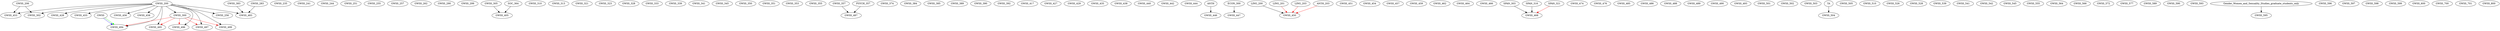 digraph G {
    GWSS_200;
    GWSS_206;
    GWSS_235;
    GWSS_241;
    GWSS_244;
    GWSS_251;
    GWSS_255;
    edge [color=black];
    GWSS_200 -> GWSS_256;
    GWSS_257;
    GWSS_262;
    GWSS_290;
    GWSS_299;
    edge [color=black];
    GWSS_200 -> GWSS_300;
    edge [color=black];
    GWSS_200 -> GWSS_302;
    GWSS_206 -> GWSS_302;
    GWSS_305;
    GWSS_310;
    GWSS_313;
    GWSS_321;
    GWSS_323;
    GWSS_328;
    GWSS_333;
    GWSS_339;
    GWSS_341;
    GWSS_345;
    GWSS_350;
    GWSS_351;
    GWSS_353;
    GWSS_355;
    GWSS_357;
    GWSS_374;
    GWSS_383;
    GWSS_384;
    GWSS_385;
    GWSS_389;
    GWSS_390;
    GWSS_392;
    edge [color=black];
    GWSS_305 -> GWSS_405;
    SOC_364 -> GWSS_405;
    GWSS_417;
    GWSS_427;
    edge [color=black];
    GWSS_200 -> GWSS_428;
    GWSS_429;
    GWSS_435;
    GWSS_438;
    GWSS_440;
    GWSS_442;
    GWSS_444;
    edge [color=black];
    ANTH -> GWSS_446;
    edge [color=black];
    ECON_300 -> GWSS_447;
    edge [color=black];
    LING_200 -> GWSS_450;
    edge [color=red];
    LING_201 -> GWSS_450;
    LING_203 -> GWSS_450;
    ANTH_203 -> GWSS_450;
    GWSS_451;
    edge [color=black];
    GWSS_200 -> GWSS_453;
    GWSS_206 -> GWSS_453;
    GWSS_454;
    edge [color=black];
    GWSS_200 -> GWSS_455;
    edge [color=black];
    GWSS_200 -> GWSS_456;
    GWSS_457;
    edge [color=black];
    GWSS_200 -> GWSS_458;
    GWSS_459;
    GWSS_462;
    GWSS_464;
    GWSS_466;
    edge [color=black];
    SPAN_303 -> GWSS_468;
    SPAN_316 -> GWSS_468;
    edge [color=red];
    SPAN_321 -> GWSS_468;
    GWSS_474;
    GWSS_476;
    edge [color=black];
    GWSS_200 -> GWSS_483;
    GWSS_283 -> GWSS_483;
    GWSS_383 -> GWSS_483;
    GWSS_485;
    GWSS_486;
    edge [color=black];
    PSYCH_357 -> GWSS_487;
    GWSS_357 -> GWSS_487;
    GWSS_488;
    GWSS_489;
    GWSS_490;
    GWSS_493;
    edge [color=black];
    GWSS_200 -> GWSS_494;
    edge [color=red];
    GWSS_300 -> GWSS_494;
    edge [color=blue];
    GWSS -> GWSS_494;
    edge [color=green];
    GWSS -> GWSS_494;
    edge [color=black];
    GWSS_200 -> GWSS_495;
    edge [color=red];
    GWSS_300 -> GWSS_495;
    edge [color=black];
    GWSS_200 -> GWSS_496;
    edge [color=red];
    GWSS_300 -> GWSS_496;
    edge [color=black];
    GWSS_200 -> GWSS_497;
    edge [color=red];
    GWSS_300 -> GWSS_497;
    edge [color=black];
    GWSS_200 -> GWSS_499;
    edge [color=red];
    GWSS_300 -> GWSS_499;
    GWSS_501;
    GWSS_502;
    GWSS_503;
    edge [color=black];
    TA -> GWSS_504;
    GWSS_505;
    GWSS_510;
    GWSS_526;
    GWSS_528;
    GWSS_539;
    GWSS_541;
    GWSS_542;
    GWSS_545;
    GWSS_555;
    GWSS_564;
    GWSS_566;
    GWSS_572;
    GWSS_577;
    GWSS_589;
    GWSS_590;
    GWSS_593;
    edge [color=black];
    Gender_Women_and_Sexuality_Studies_graduate_students_only -> GWSS_595;
    GWSS_596;
    GWSS_597;
    GWSS_598;
    GWSS_599;
    GWSS_600;
    GWSS_700;
    GWSS_701;
    GWSS_800;
}
